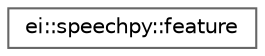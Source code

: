digraph "Graphical Class Hierarchy"
{
 // LATEX_PDF_SIZE
  bgcolor="transparent";
  edge [fontname=Helvetica,fontsize=10,labelfontname=Helvetica,labelfontsize=10];
  node [fontname=Helvetica,fontsize=10,shape=box,height=0.2,width=0.4];
  rankdir="LR";
  Node0 [id="Node000000",label="ei::speechpy::feature",height=0.2,width=0.4,color="grey40", fillcolor="white", style="filled",URL="$classei_1_1speechpy_1_1feature.html",tooltip=" "];
}
